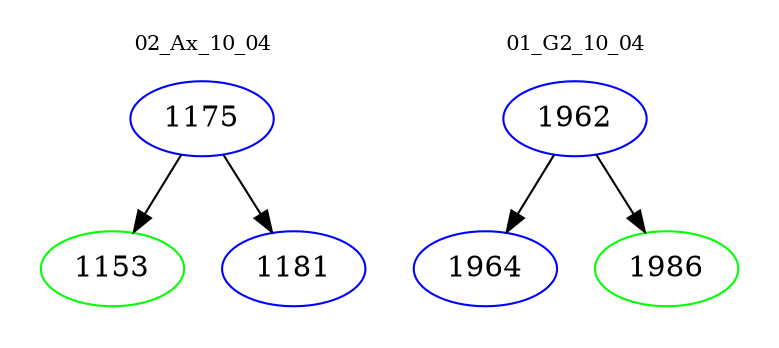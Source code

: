 digraph{
subgraph cluster_0 {
color = white
label = "02_Ax_10_04";
fontsize=10;
T0_1175 [label="1175", color="blue"]
T0_1175 -> T0_1153 [color="black"]
T0_1153 [label="1153", color="green"]
T0_1175 -> T0_1181 [color="black"]
T0_1181 [label="1181", color="blue"]
}
subgraph cluster_1 {
color = white
label = "01_G2_10_04";
fontsize=10;
T1_1962 [label="1962", color="blue"]
T1_1962 -> T1_1964 [color="black"]
T1_1964 [label="1964", color="blue"]
T1_1962 -> T1_1986 [color="black"]
T1_1986 [label="1986", color="green"]
}
}
